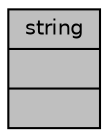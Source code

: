 digraph "string"
{
 // INTERACTIVE_SVG=YES
  bgcolor="transparent";
  edge [fontname="Helvetica",fontsize="10",labelfontname="Helvetica",labelfontsize="10"];
  node [fontname="Helvetica",fontsize="10",shape=record];
  Node1 [label="{string\n||}",height=0.2,width=0.4,color="black", fillcolor="grey75", style="filled", fontcolor="black"];
}
